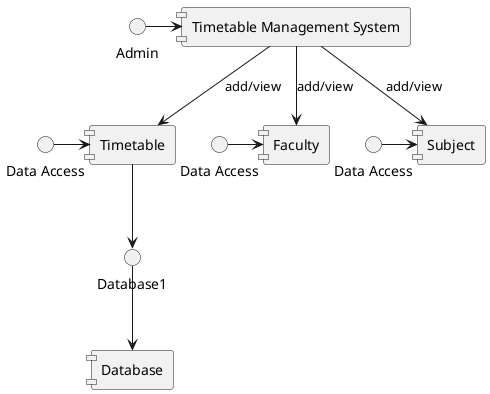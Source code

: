 @startuml
skinparam componentStyle uml1 

interface "Admin" as AD
AD -> [Timetable Management System]

[Timetable]
interface "Data Access" as DA
[Timetable Management System] --> [Timetable] : add/view
DA  -> [Timetable]

[Timetable]--> Database1

[Database] 
[Faculty]
interface "Data Access" as AS
[Timetable Management System] --> [Faculty] : add/view
AS  -> [Faculty]
[Subject]
interface "Data Access" as AV
[Timetable Management System] --> [Subject] : add/view
AV -> [Subject] 

Database1 --> [Database] 
@enduml
